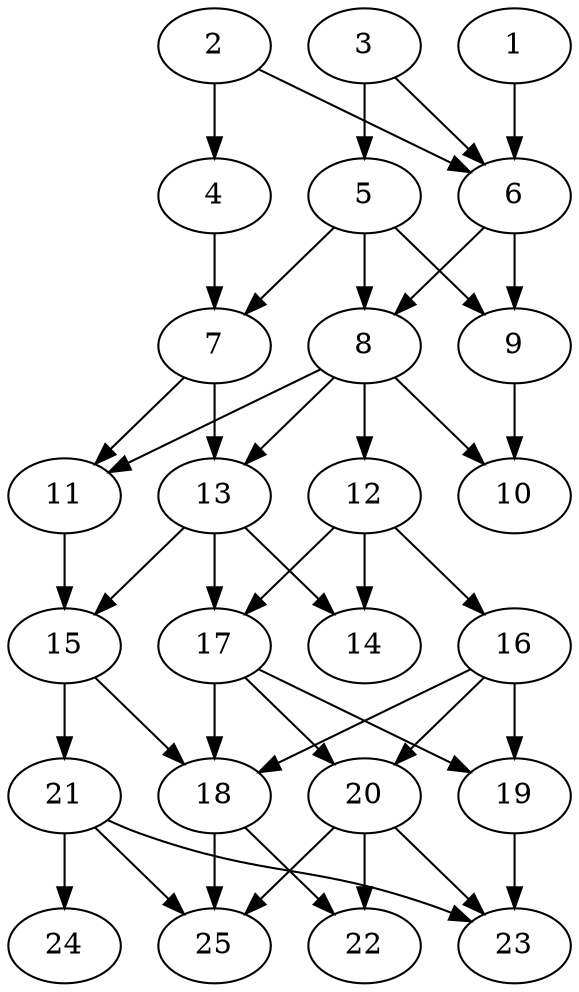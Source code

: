 // DAG automatically generated by daggen at Thu Oct  3 14:00:39 2019
// ./daggen --dot -n 25 --ccr 0.3 --fat 0.5 --regular 0.9 --density 0.7 --mindata 5242880 --maxdata 52428800 
digraph G {
  1 [size="141032107", alpha="0.10", expect_size="42309632"] 
  1 -> 6 [size ="42309632"]
  2 [size="117940907", alpha="0.03", expect_size="35382272"] 
  2 -> 4 [size ="35382272"]
  2 -> 6 [size ="35382272"]
  3 [size="112544427", alpha="0.06", expect_size="33763328"] 
  3 -> 5 [size ="33763328"]
  3 -> 6 [size ="33763328"]
  4 [size="138311680", alpha="0.18", expect_size="41493504"] 
  4 -> 7 [size ="41493504"]
  5 [size="75332267", alpha="0.16", expect_size="22599680"] 
  5 -> 7 [size ="22599680"]
  5 -> 8 [size ="22599680"]
  5 -> 9 [size ="22599680"]
  6 [size="24299520", alpha="0.02", expect_size="7289856"] 
  6 -> 8 [size ="7289856"]
  6 -> 9 [size ="7289856"]
  7 [size="138243413", alpha="0.13", expect_size="41473024"] 
  7 -> 11 [size ="41473024"]
  7 -> 13 [size ="41473024"]
  8 [size="83275093", alpha="0.09", expect_size="24982528"] 
  8 -> 10 [size ="24982528"]
  8 -> 11 [size ="24982528"]
  8 -> 12 [size ="24982528"]
  8 -> 13 [size ="24982528"]
  9 [size="103010987", alpha="0.11", expect_size="30903296"] 
  9 -> 10 [size ="30903296"]
  10 [size="58893653", alpha="0.06", expect_size="17668096"] 
  11 [size="166939307", alpha="0.09", expect_size="50081792"] 
  11 -> 15 [size ="50081792"]
  12 [size="86203733", alpha="0.02", expect_size="25861120"] 
  12 -> 14 [size ="25861120"]
  12 -> 16 [size ="25861120"]
  12 -> 17 [size ="25861120"]
  13 [size="113370453", alpha="0.18", expect_size="34011136"] 
  13 -> 14 [size ="34011136"]
  13 -> 15 [size ="34011136"]
  13 -> 17 [size ="34011136"]
  14 [size="158873600", alpha="0.13", expect_size="47662080"] 
  15 [size="139506347", alpha="0.17", expect_size="41851904"] 
  15 -> 18 [size ="41851904"]
  15 -> 21 [size ="41851904"]
  16 [size="108322133", alpha="0.18", expect_size="32496640"] 
  16 -> 18 [size ="32496640"]
  16 -> 19 [size ="32496640"]
  16 -> 20 [size ="32496640"]
  17 [size="122357760", alpha="0.05", expect_size="36707328"] 
  17 -> 18 [size ="36707328"]
  17 -> 19 [size ="36707328"]
  17 -> 20 [size ="36707328"]
  18 [size="65815893", alpha="0.09", expect_size="19744768"] 
  18 -> 22 [size ="19744768"]
  18 -> 25 [size ="19744768"]
  19 [size="135618560", alpha="0.03", expect_size="40685568"] 
  19 -> 23 [size ="40685568"]
  20 [size="67290453", alpha="0.14", expect_size="20187136"] 
  20 -> 22 [size ="20187136"]
  20 -> 23 [size ="20187136"]
  20 -> 25 [size ="20187136"]
  21 [size="112114347", alpha="0.01", expect_size="33634304"] 
  21 -> 23 [size ="33634304"]
  21 -> 24 [size ="33634304"]
  21 -> 25 [size ="33634304"]
  22 [size="28897280", alpha="0.01", expect_size="8669184"] 
  23 [size="43270827", alpha="0.12", expect_size="12981248"] 
  24 [size="30600533", alpha="0.20", expect_size="9180160"] 
  25 [size="135461547", alpha="0.14", expect_size="40638464"] 
}
